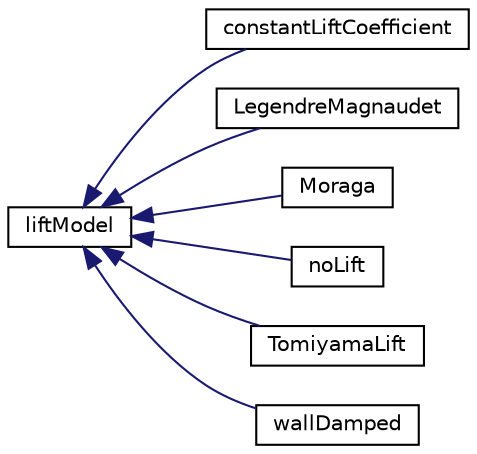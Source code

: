 digraph "Graphical Class Hierarchy"
{
  bgcolor="transparent";
  edge [fontname="Helvetica",fontsize="10",labelfontname="Helvetica",labelfontsize="10"];
  node [fontname="Helvetica",fontsize="10",shape=record];
  rankdir="LR";
  Node0 [label="liftModel",height=0.2,width=0.4,color="black",URL="$a02484.html"];
  Node0 -> Node1 [dir="back",color="midnightblue",fontsize="10",style="solid",fontname="Helvetica"];
  Node1 [label="constantLiftCoefficient",height=0.2,width=0.4,color="black",URL="$a02476.html",tooltip="Constant coefficient lift model. "];
  Node0 -> Node2 [dir="back",color="midnightblue",fontsize="10",style="solid",fontname="Helvetica"];
  Node2 [label="LegendreMagnaudet",height=0.2,width=0.4,color="black",URL="$a02480.html",tooltip="Lift model of Legendre and Magnaudet. "];
  Node0 -> Node3 [dir="back",color="midnightblue",fontsize="10",style="solid",fontname="Helvetica"];
  Node3 [label="Moraga",height=0.2,width=0.4,color="black",URL="$a02488.html",tooltip="Lift model of Moraga et al. "];
  Node0 -> Node4 [dir="back",color="midnightblue",fontsize="10",style="solid",fontname="Helvetica"];
  Node4 [label="noLift",height=0.2,width=0.4,color="black",URL="$a02492.html"];
  Node0 -> Node5 [dir="back",color="midnightblue",fontsize="10",style="solid",fontname="Helvetica"];
  Node5 [label="TomiyamaLift",height=0.2,width=0.4,color="black",URL="$a02496.html",tooltip="Lift model of Tomiyama et al. "];
  Node0 -> Node6 [dir="back",color="midnightblue",fontsize="10",style="solid",fontname="Helvetica"];
  Node6 [label="wallDamped",height=0.2,width=0.4,color="black",URL="$a02500.html"];
}
